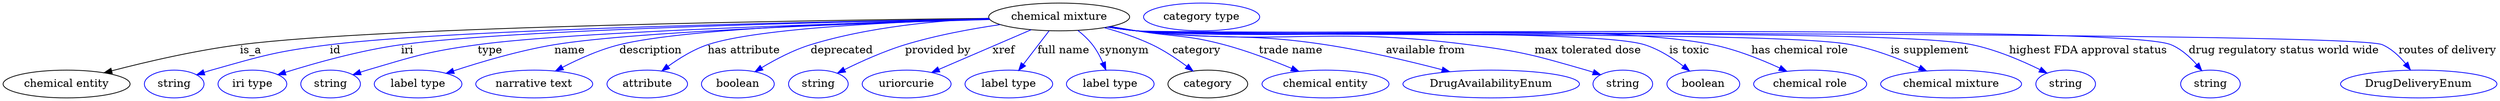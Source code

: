 digraph {
	graph [bb="0,0,3215.9,123"];
	node [label="\N"];
	"chemical mixture"	[height=0.5,
		label="chemical mixture",
		pos="1360.9,105",
		width=2.5276];
	"chemical entity"	[height=0.5,
		pos="81.893,18",
		width=2.2748];
	"chemical mixture" -> "chemical entity"	[label=is_a,
		lp="318.89,61.5",
		pos="e,130.15,32.574 1270,103.18 1049.5,100.82 490.26,92.641 304.89,69 248.18,61.767 184.65,46.834 139.96,35.162"];
	id	[color=blue,
		height=0.5,
		label=string,
		pos="219.89,18",
		width=1.0652];
	"chemical mixture" -> id	[color=blue,
		label=id,
		lp="427.89,61.5",
		pos="e,248.89,29.941 1270.4,102.65 1067.9,99.307 583.33,89.383 420.89,69 351.87,60.339 334.82,54.984 267.89,36 264.79,35.119 261.59,34.144 \
258.4,33.12",
		style=solid];
	iri	[color=blue,
		height=0.5,
		label="iri type",
		pos="320.89,18",
		width=1.2277];
	"chemical mixture" -> iri	[color=blue,
		label=iri,
		lp="520.89,61.5",
		pos="e,353.72,30.059 1270.5,102.48 1082.9,98.966 656.92,89.001 512.89,69 460.59,61.737 402.08,45.243 363.55,33.177",
		style=solid];
	type	[color=blue,
		height=0.5,
		label=string,
		pos="421.89,18",
		width=1.0652];
	"chemical mixture" -> type	[color=blue,
		label=type,
		lp="626.89,61.5",
		pos="e,450.55,29.975 1271.3,101.86 1100.9,97.45 735.9,86.296 610.89,69 546.71,60.12 531.02,54.385 468.89,36 465.99,35.141 463.01,34.201 \
460.02,33.218",
		style=solid];
	name	[color=blue,
		height=0.5,
		label="label type",
		pos="534.89,18",
		width=1.5707];
	"chemical mixture" -> name	[color=blue,
		label=name,
		lp="729.89,61.5",
		pos="e,571.21,31.971 1271.2,101.67 1118.7,97.286 815.17,86.639 709.89,69 665.36,61.539 616.02,46.829 581.11,35.287",
		style=solid];
	description	[color=blue,
		height=0.5,
		label="narrative text",
		pos="684.89,18",
		width=2.0943];
	"chemical mixture" -> description	[color=blue,
		label=description,
		lp="834.39,61.5",
		pos="e,712.08,34.905 1270.8,102.46 1134.2,99.435 881.54,90.994 793.89,69 768.5,62.628 741.76,50.453 721.11,39.712",
		style=solid];
	"has attribute"	[color=blue,
		height=0.5,
		label=attribute,
		pos="829.89,18",
		width=1.4443];
	"chemical mixture" -> "has attribute"	[color=blue,
		label="has attribute",
		lp="954.89,61.5",
		pos="e,848.7,34.866 1270.8,102.23 1158.3,99.124 972.86,90.789 907.89,69 889.58,62.859 871.29,51.478 857.02,41.124",
		style=solid];
	deprecated	[color=blue,
		height=0.5,
		label=boolean,
		pos="946.89,18",
		width=1.2999];
	"chemical mixture" -> deprecated	[color=blue,
		label=deprecated,
		lp="1080.4,61.5",
		pos="e,969.12,34.13 1270.1,103.33 1204.8,100.64 1115.3,92.389 1039.9,69 1018,62.198 995.26,50.093 977.76,39.497",
		style=solid];
	"provided by"	[color=blue,
		height=0.5,
		label=string,
		pos="1049.9,18",
		width=1.0652];
	"chemical mixture" -> "provided by"	[color=blue,
		label="provided by",
		lp="1204.4,61.5",
		pos="e,1074.6,32.139 1284.7,95.083 1247.2,89.567 1201.6,81.165 1161.9,69 1134.8,60.695 1105.5,47.485 1083.7,36.729",
		style=solid];
	xref	[color=blue,
		height=0.5,
		label=uriorcurie,
		pos="1163.9,18",
		width=1.5887];
	"chemical mixture" -> xref	[color=blue,
		label=xref,
		lp="1289.4,61.5",
		pos="e,1196.2,32.942 1324.8,88.41 1291.2,73.909 1241.1,52.309 1205.8,37.063",
		style=solid];
	"full name"	[color=blue,
		height=0.5,
		label="label type",
		pos="1295.9,18",
		width=1.5707];
	"chemical mixture" -> "full name"	[color=blue,
		label="full name",
		lp="1366.4,61.5",
		pos="e,1308.6,35.597 1347.7,86.799 1338.3,74.426 1325.4,57.555 1314.8,43.738",
		style=solid];
	synonym	[color=blue,
		height=0.5,
		label="label type",
		pos="1426.9,18",
		width=1.5707];
	"chemical mixture" -> synonym	[color=blue,
		label=synonym,
		lp="1444.9,61.5",
		pos="e,1421.2,36.279 1385,87.573 1391.7,82.206 1398.6,75.847 1403.9,69 1409.3,62.02 1413.8,53.563 1417.3,45.606",
		style=solid];
	category	[height=0.5,
		pos="1552.9,18",
		width=1.4263];
	"chemical mixture" -> category	[color=blue,
		label=category,
		lp="1538.4,61.5",
		pos="e,1533.8,34.841 1419.1,91.098 1439.2,85.587 1461.5,78.256 1480.9,69 1496.7,61.471 1512.8,50.634 1525.7,40.973",
		style=solid];
	"trade name"	[color=blue,
		height=0.5,
		label="chemical entity",
		pos="1703.9,18",
		width=2.2748];
	"chemical mixture" -> "trade name"	[color=blue,
		label="trade name",
		lp="1658.9,61.5",
		pos="e,1669.8,34.379 1427.3,92.61 1438.5,90.716 1450,88.788 1460.9,87 1511.1,78.738 1524.8,82.2 1573.9,69 1603.4,61.076 1635.4,48.809 \
1660.3,38.408",
		style=solid];
	"available from"	[color=blue,
		height=0.5,
		label=DrugAvailabilityEnum,
		pos="1917.9,18",
		width=3.1594];
	"chemical mixture" -> "available from"	[color=blue,
		label="available from",
		lp="1833.4,61.5",
		pos="e,1864.3,33.981 1425,92.172 1436.9,90.243 1449.3,88.415 1460.9,87 1568.4,73.91 1596.8,85.369 1703.9,69 1755,61.178 1812.1,47.61 \
1854.4,36.58",
		style=solid];
	"max tolerated dose"	[color=blue,
		height=0.5,
		label=string,
		pos="2087.9,18",
		width=1.0652];
	"chemical mixture" -> "max tolerated dose"	[color=blue,
		label="max tolerated dose",
		lp="2042.9,61.5",
		pos="e,2059.3,30.042 1424.2,91.996 1436.3,90.047 1449,88.258 1460.9,87 1650.2,67.006 1700.1,93.286 1888.9,69 1957.5,60.182 1974.5,55.132 \
2040.9,36 2043.8,35.162 2046.8,34.238 2049.8,33.265",
		style=solid];
	"is toxic"	[color=blue,
		height=0.5,
		label=boolean,
		pos="2190.9,18",
		width=1.2999];
	"chemical mixture" -> "is toxic"	[color=blue,
		label="is toxic",
		lp="2172.9,61.5",
		pos="e,2173.3,34.928 1423.7,91.941 1436,89.971 1448.8,88.188 1460.9,87 1533.3,79.881 2046.5,91.053 2115.9,69 2133.9,63.269 2151.7,51.798 \
2165.3,41.288",
		style=solid];
	"has chemical role"	[color=blue,
		height=0.5,
		label="chemical role",
		pos="2328.9,18",
		width=2.022];
	"chemical mixture" -> "has chemical role"	[color=blue,
		label="has chemical role",
		lp="2315.4,61.5",
		pos="e,2298.8,34.475 1423.7,91.91 1436,89.942 1448.8,88.169 1460.9,87 1625.1,71.137 2041.3,101.93 2202.9,69 2233,62.861 2265.2,49.964 \
2289.5,38.807",
		style=solid];
	"is supplement"	[color=blue,
		height=0.5,
		label="chemical mixture",
		pos="2510.9,18",
		width=2.5276];
	"chemical mixture" -> "is supplement"	[color=blue,
		label="is supplement",
		lp="2483.4,61.5",
		pos="e,2479.2,34.882 1423.4,91.907 1435.8,89.926 1448.7,88.148 1460.9,87 1562.8,77.396 2281.5,88.798 2381.9,69 2412.5,62.965 2445.3,50.18 \
2470.1,39.049",
		style=solid];
	"highest FDA approval status"	[color=blue,
		height=0.5,
		label=string,
		pos="2657.9,18",
		width=1.0652];
	"chemical mixture" -> "highest FDA approval status"	[color=blue,
		label="highest FDA approval status",
		lp="2688.4,61.5",
		pos="e,2633.9,32.169 1423.4,91.88 1435.8,89.901 1448.7,88.131 1460.9,87 1580.1,75.939 2420.7,93.452 2537.9,69 2568.6,62.597 2601.3,48.428 \
2624.8,36.802",
		style=solid];
	"drug regulatory status world wide"	[color=blue,
		height=0.5,
		label=string,
		pos="2845.9,18",
		width=1.0652];
	"chemical mixture" -> "drug regulatory status world wide"	[color=blue,
		label="drug regulatory status world wide",
		lp="2940.9,61.5",
		pos="e,2834.6,35.396 1423.4,91.848 1435.8,89.872 1448.7,88.112 1460.9,87 1534.7,80.269 2726.5,97.487 2794.9,69 2807.9,63.585 2819.4,53.127 \
2828.2,43.169",
		style=solid];
	"routes of delivery"	[color=blue,
		height=0.5,
		label=DrugDeliveryEnum,
		pos="3114.9,18",
		width=2.7984];
	"chemical mixture" -> "routes of delivery"	[color=blue,
		label="routes of delivery",
		lp="3152.4,61.5",
		pos="e,3104.1,36.364 1423.4,91.826 1435.8,89.852 1448.7,88.098 1460.9,87 1505.4,82.997 3027,86.948 3067.9,69 3079.7,63.813 3089.9,54.069 \
3097.8,44.551",
		style=solid];
	"named thing_category"	[color=blue,
		height=0.5,
		label="category type",
		pos="1544.9,105",
		width=2.0762];
}

